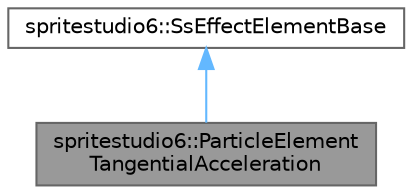 digraph "spritestudio6::ParticleElementTangentialAcceleration"
{
 // LATEX_PDF_SIZE
  bgcolor="transparent";
  edge [fontname=Helvetica,fontsize=10,labelfontname=Helvetica,labelfontsize=10];
  node [fontname=Helvetica,fontsize=10,shape=box,height=0.2,width=0.4];
  Node1 [id="Node000001",label="spritestudio6::ParticleElement\lTangentialAcceleration",height=0.2,width=0.4,color="gray40", fillcolor="grey60", style="filled", fontcolor="black",tooltip=" "];
  Node2 -> Node1 [id="edge1_Node000001_Node000002",dir="back",color="steelblue1",style="solid",tooltip=" "];
  Node2 [id="Node000002",label="spritestudio6::SsEffectElementBase",height=0.2,width=0.4,color="gray40", fillcolor="white", style="filled",URL="$classspritestudio6_1_1_ss_effect_element_base.html",tooltip=" "];
}
